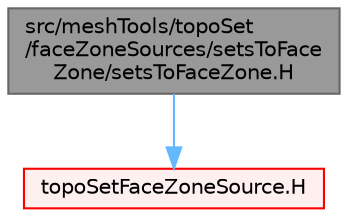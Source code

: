 digraph "src/meshTools/topoSet/faceZoneSources/setsToFaceZone/setsToFaceZone.H"
{
 // LATEX_PDF_SIZE
  bgcolor="transparent";
  edge [fontname=Helvetica,fontsize=10,labelfontname=Helvetica,labelfontsize=10];
  node [fontname=Helvetica,fontsize=10,shape=box,height=0.2,width=0.4];
  Node1 [id="Node000001",label="src/meshTools/topoSet\l/faceZoneSources/setsToFace\lZone/setsToFaceZone.H",height=0.2,width=0.4,color="gray40", fillcolor="grey60", style="filled", fontcolor="black",tooltip=" "];
  Node1 -> Node2 [id="edge1_Node000001_Node000002",color="steelblue1",style="solid",tooltip=" "];
  Node2 [id="Node000002",label="topoSetFaceZoneSource.H",height=0.2,width=0.4,color="red", fillcolor="#FFF0F0", style="filled",URL="$topoSetFaceZoneSource_8H.html",tooltip=" "];
}
